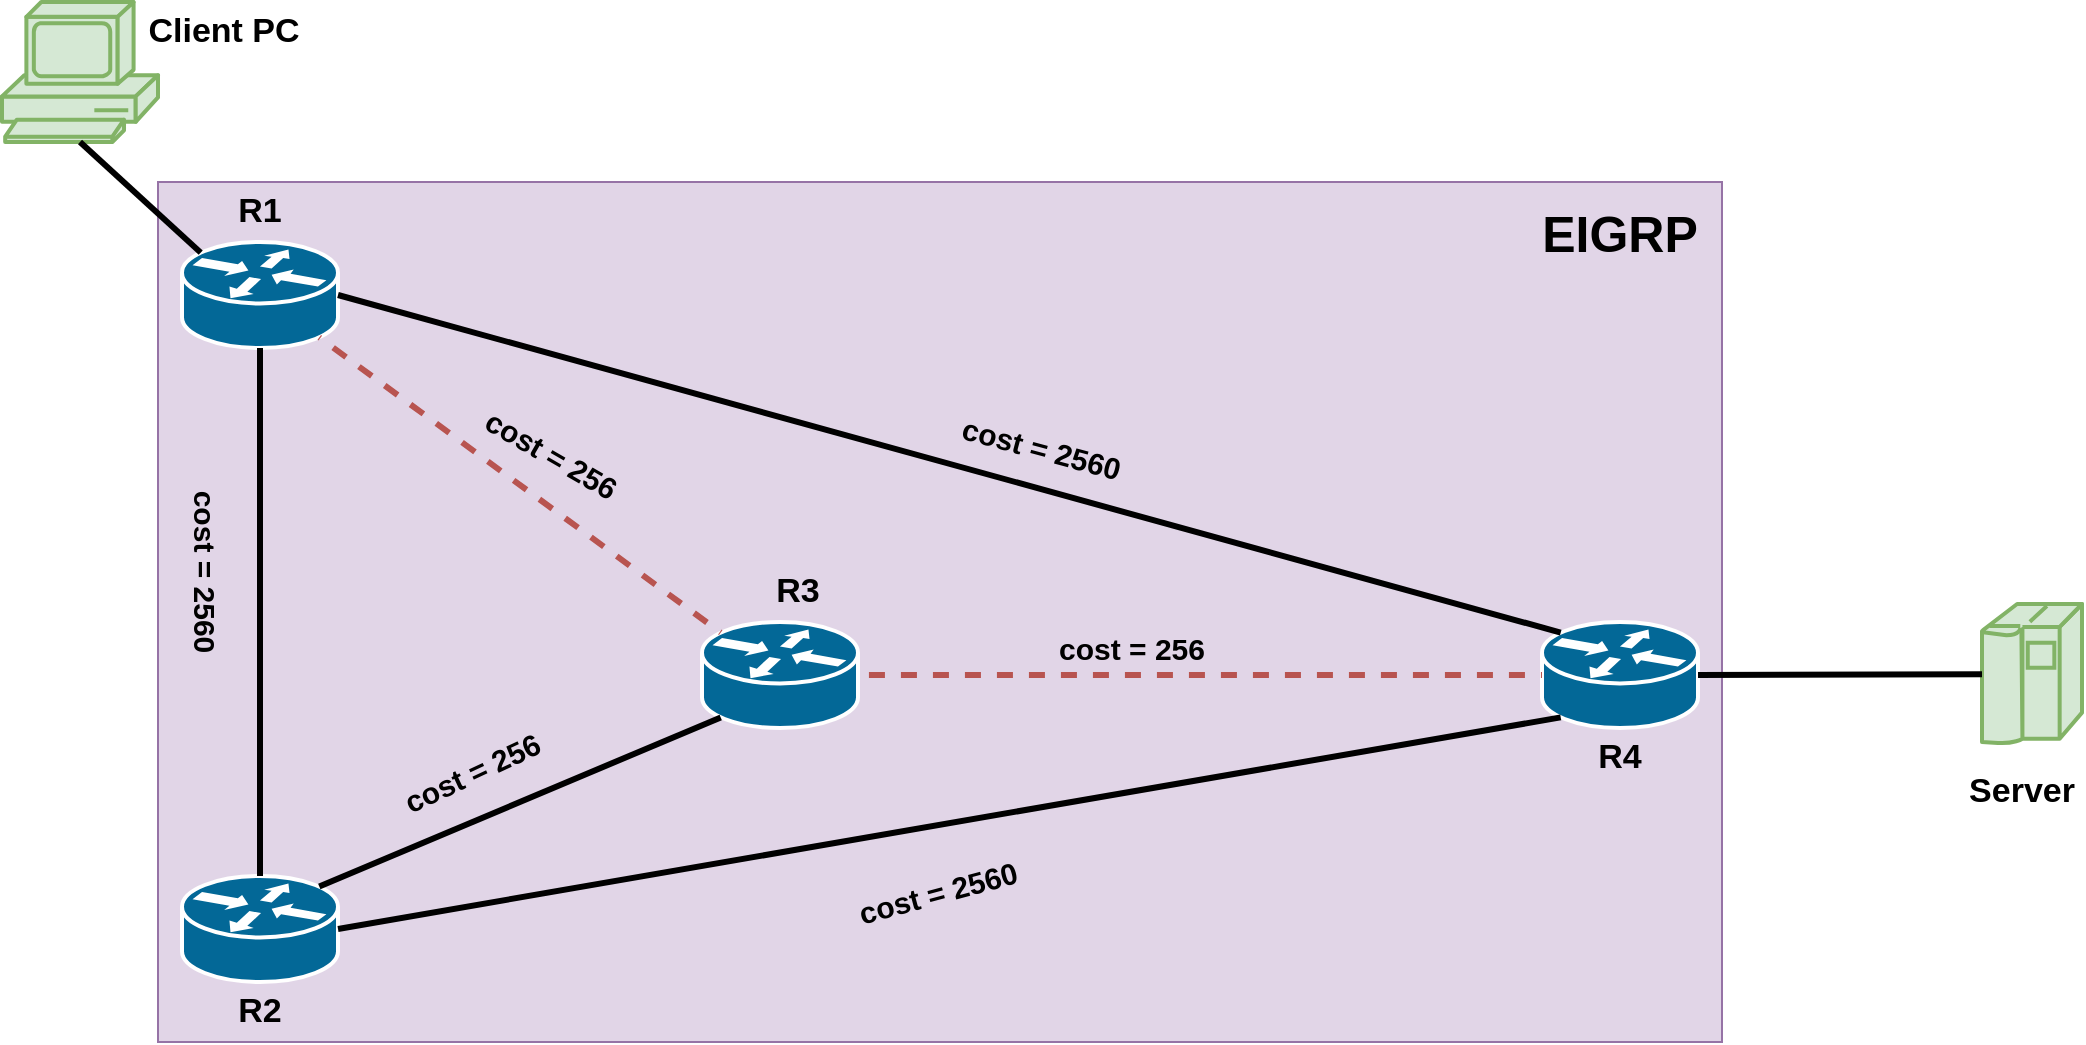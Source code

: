 <mxfile version="24.7.17">
  <diagram name="Page-1" id="c37626ed-c26b-45fb-9056-f9ebc6bb27b6">
    <mxGraphModel dx="1331" dy="749" grid="1" gridSize="10" guides="1" tooltips="1" connect="1" arrows="1" fold="1" page="1" pageScale="1" pageWidth="1100" pageHeight="850" background="none" math="0" shadow="0">
      <root>
        <mxCell id="0" />
        <mxCell id="1" parent="0" />
        <mxCell id="OxQzBh-b-nfqq8U-ed49-32" value="" style="rounded=0;whiteSpace=wrap;html=1;fillColor=#e1d5e7;strokeColor=#9673a6;" vertex="1" parent="1">
          <mxGeometry x="108" y="130" width="782" height="430" as="geometry" />
        </mxCell>
        <mxCell id="1c7a67bf8fd3230f-46" value="" style="shape=mxgraph.cisco.routers.router;html=1;dashed=0;fillColor=#036897;strokeColor=#ffffff;strokeWidth=2;verticalLabelPosition=bottom;verticalAlign=top;rounded=0;shadow=0;comic=0;fontFamily=Verdana;fontSize=12;" parent="1" vertex="1">
          <mxGeometry x="120" y="477" width="78" height="53" as="geometry" />
        </mxCell>
        <mxCell id="1c7a67bf8fd3230f-47" value="" style="shape=mxgraph.cisco.routers.router;html=1;dashed=0;fillColor=#036897;strokeColor=#ffffff;strokeWidth=2;verticalLabelPosition=bottom;verticalAlign=top;rounded=0;shadow=0;comic=0;fontFamily=Verdana;fontSize=12;" parent="1" vertex="1">
          <mxGeometry x="120" y="160" width="78" height="53" as="geometry" />
        </mxCell>
        <mxCell id="1c7a67bf8fd3230f-48" value="" style="shape=mxgraph.cisco.routers.router;html=1;dashed=0;fillColor=#036897;strokeColor=#ffffff;strokeWidth=2;verticalLabelPosition=bottom;verticalAlign=top;rounded=0;shadow=0;comic=0;fontFamily=Verdana;fontSize=12;" parent="1" vertex="1">
          <mxGeometry x="800" y="350" width="78" height="53" as="geometry" />
        </mxCell>
        <mxCell id="OxQzBh-b-nfqq8U-ed49-1" value="" style="shape=mxgraph.cisco.routers.router;html=1;dashed=0;fillColor=#036897;strokeColor=#ffffff;strokeWidth=2;verticalLabelPosition=bottom;verticalAlign=top;rounded=0;shadow=0;comic=0;fontFamily=Verdana;fontSize=12;" vertex="1" parent="1">
          <mxGeometry x="380" y="350" width="78" height="53" as="geometry" />
        </mxCell>
        <mxCell id="OxQzBh-b-nfqq8U-ed49-4" value="" style="endArrow=none;html=1;rounded=0;exitX=1;exitY=0.5;exitDx=0;exitDy=0;exitPerimeter=0;entryX=0.12;entryY=0.1;entryDx=0;entryDy=0;entryPerimeter=0;strokeWidth=3;" edge="1" parent="1" source="1c7a67bf8fd3230f-47" target="1c7a67bf8fd3230f-48">
          <mxGeometry width="50" height="50" relative="1" as="geometry">
            <mxPoint x="650" y="410" as="sourcePoint" />
            <mxPoint x="700" y="360" as="targetPoint" />
          </mxGeometry>
        </mxCell>
        <mxCell id="OxQzBh-b-nfqq8U-ed49-5" value="" style="endArrow=none;html=1;rounded=0;exitX=1;exitY=0.5;exitDx=0;exitDy=0;exitPerimeter=0;entryX=0.12;entryY=0.9;entryDx=0;entryDy=0;entryPerimeter=0;strokeWidth=3;" edge="1" parent="1" source="1c7a67bf8fd3230f-46" target="1c7a67bf8fd3230f-48">
          <mxGeometry width="50" height="50" relative="1" as="geometry">
            <mxPoint x="660" y="420" as="sourcePoint" />
            <mxPoint x="710" y="370" as="targetPoint" />
          </mxGeometry>
        </mxCell>
        <mxCell id="OxQzBh-b-nfqq8U-ed49-6" value="" style="endArrow=none;html=1;rounded=0;entryX=1;entryY=0.5;entryDx=0;entryDy=0;entryPerimeter=0;exitX=0;exitY=0.5;exitDx=0;exitDy=0;exitPerimeter=0;strokeWidth=3;flowAnimation=1;flowAnimationDirection=reverse;fillColor=#f8cecc;strokeColor=#b85450;" edge="1" parent="1" source="1c7a67bf8fd3230f-48" target="OxQzBh-b-nfqq8U-ed49-1">
          <mxGeometry width="50" height="50" relative="1" as="geometry">
            <mxPoint x="820" y="390" as="sourcePoint" />
            <mxPoint x="720" y="380" as="targetPoint" />
          </mxGeometry>
        </mxCell>
        <mxCell id="OxQzBh-b-nfqq8U-ed49-7" value="" style="endArrow=none;html=1;rounded=0;entryX=0.88;entryY=0.9;entryDx=0;entryDy=0;entryPerimeter=0;exitX=0.12;exitY=0.1;exitDx=0;exitDy=0;exitPerimeter=0;strokeWidth=3;flowAnimation=1;flowAnimationDirection=reverse;fillColor=#f8cecc;strokeColor=#b85450;" edge="1" parent="1" source="OxQzBh-b-nfqq8U-ed49-1" target="1c7a67bf8fd3230f-47">
          <mxGeometry width="50" height="50" relative="1" as="geometry">
            <mxPoint x="680" y="440" as="sourcePoint" />
            <mxPoint x="730" y="390" as="targetPoint" />
          </mxGeometry>
        </mxCell>
        <mxCell id="OxQzBh-b-nfqq8U-ed49-8" value="" style="endArrow=none;html=1;rounded=0;exitX=0.88;exitY=0.1;exitDx=0;exitDy=0;exitPerimeter=0;entryX=0.12;entryY=0.9;entryDx=0;entryDy=0;entryPerimeter=0;strokeWidth=3;" edge="1" parent="1" source="1c7a67bf8fd3230f-46" target="OxQzBh-b-nfqq8U-ed49-1">
          <mxGeometry width="50" height="50" relative="1" as="geometry">
            <mxPoint x="690" y="450" as="sourcePoint" />
            <mxPoint x="740" y="400" as="targetPoint" />
          </mxGeometry>
        </mxCell>
        <mxCell id="OxQzBh-b-nfqq8U-ed49-9" value="" style="endArrow=none;html=1;rounded=0;entryX=0.5;entryY=1;entryDx=0;entryDy=0;entryPerimeter=0;exitX=0.5;exitY=0;exitDx=0;exitDy=0;exitPerimeter=0;strokeWidth=3;" edge="1" parent="1" source="1c7a67bf8fd3230f-46" target="1c7a67bf8fd3230f-47">
          <mxGeometry width="50" height="50" relative="1" as="geometry">
            <mxPoint x="690" y="450" as="sourcePoint" />
            <mxPoint x="740" y="400" as="targetPoint" />
          </mxGeometry>
        </mxCell>
        <mxCell id="OxQzBh-b-nfqq8U-ed49-12" value="&lt;b&gt;&lt;font style=&quot;font-size: 17px;&quot;&gt;R1&lt;/font&gt;&lt;/b&gt;" style="text;strokeColor=none;align=center;fillColor=none;html=1;verticalAlign=middle;whiteSpace=wrap;rounded=0;" vertex="1" parent="1">
          <mxGeometry x="129" y="130" width="60" height="30" as="geometry" />
        </mxCell>
        <mxCell id="OxQzBh-b-nfqq8U-ed49-13" value="&lt;b&gt;&lt;font style=&quot;font-size: 17px;&quot;&gt;R2&lt;/font&gt;&lt;/b&gt;" style="text;strokeColor=none;align=center;fillColor=none;html=1;verticalAlign=middle;whiteSpace=wrap;rounded=0;" vertex="1" parent="1">
          <mxGeometry x="129" y="530" width="60" height="30" as="geometry" />
        </mxCell>
        <mxCell id="OxQzBh-b-nfqq8U-ed49-14" value="&lt;b&gt;&lt;font style=&quot;font-size: 17px;&quot;&gt;R3&lt;/font&gt;&lt;/b&gt;" style="text;strokeColor=none;align=center;fillColor=none;html=1;verticalAlign=middle;whiteSpace=wrap;rounded=0;" vertex="1" parent="1">
          <mxGeometry x="398" y="320" width="60" height="30" as="geometry" />
        </mxCell>
        <mxCell id="OxQzBh-b-nfqq8U-ed49-15" value="&lt;b&gt;&lt;font style=&quot;font-size: 17px;&quot;&gt;R4&lt;/font&gt;&lt;/b&gt;" style="text;strokeColor=none;align=center;fillColor=none;html=1;verticalAlign=middle;whiteSpace=wrap;rounded=0;" vertex="1" parent="1">
          <mxGeometry x="809" y="403" width="60" height="30" as="geometry" />
        </mxCell>
        <mxCell id="OxQzBh-b-nfqq8U-ed49-16" value="&lt;b&gt;&lt;font style=&quot;font-size: 15px;&quot;&gt;cost = 2560&lt;/font&gt;&lt;/b&gt;" style="text;strokeColor=none;align=center;fillColor=none;html=1;verticalAlign=middle;whiteSpace=wrap;rounded=0;rotation=15;" vertex="1" parent="1">
          <mxGeometry x="505" y="248" width="90" height="30" as="geometry" />
        </mxCell>
        <mxCell id="OxQzBh-b-nfqq8U-ed49-17" value="&lt;b&gt;&lt;font style=&quot;font-size: 15px;&quot;&gt;cost = 2560&lt;/font&gt;&lt;/b&gt;" style="text;strokeColor=none;align=center;fillColor=none;html=1;verticalAlign=middle;whiteSpace=wrap;rounded=0;rotation=90;" vertex="1" parent="1">
          <mxGeometry x="87" y="310" width="90" height="30" as="geometry" />
        </mxCell>
        <mxCell id="OxQzBh-b-nfqq8U-ed49-18" value="&lt;b&gt;&lt;font style=&quot;font-size: 15px;&quot;&gt;cost = 2560&lt;/font&gt;&lt;/b&gt;" style="text;strokeColor=none;align=center;fillColor=none;html=1;verticalAlign=middle;whiteSpace=wrap;rounded=0;rotation=-15;" vertex="1" parent="1">
          <mxGeometry x="453" y="470" width="90" height="30" as="geometry" />
        </mxCell>
        <mxCell id="OxQzBh-b-nfqq8U-ed49-20" value="&lt;b&gt;&lt;font style=&quot;font-size: 15px;&quot;&gt;cost = 256&lt;/font&gt;&lt;/b&gt;" style="text;strokeColor=none;align=center;fillColor=none;html=1;verticalAlign=middle;whiteSpace=wrap;rounded=0;rotation=0;" vertex="1" parent="1">
          <mxGeometry x="550" y="348" width="90" height="30" as="geometry" />
        </mxCell>
        <mxCell id="OxQzBh-b-nfqq8U-ed49-21" value="&lt;b&gt;&lt;font style=&quot;font-size: 15px;&quot;&gt;cost = 256&lt;/font&gt;&lt;/b&gt;" style="text;strokeColor=none;align=center;fillColor=none;html=1;verticalAlign=middle;whiteSpace=wrap;rounded=0;rotation=-25;" vertex="1" parent="1">
          <mxGeometry x="220" y="410" width="90" height="30" as="geometry" />
        </mxCell>
        <mxCell id="OxQzBh-b-nfqq8U-ed49-22" value="&lt;b&gt;&lt;font style=&quot;font-size: 15px;&quot;&gt;cost = 256&lt;/font&gt;&lt;/b&gt;" style="text;strokeColor=none;align=center;fillColor=none;html=1;verticalAlign=middle;whiteSpace=wrap;rounded=0;rotation=30;" vertex="1" parent="1">
          <mxGeometry x="260" y="251" width="90" height="30" as="geometry" />
        </mxCell>
        <mxCell id="OxQzBh-b-nfqq8U-ed49-26" value="" style="shape=mxgraph.cisco.computers_and_peripherals.pc;sketch=0;html=1;pointerEvents=1;dashed=0;fillColor=#d5e8d4;strokeColor=#82b366;strokeWidth=2;verticalLabelPosition=bottom;verticalAlign=top;align=center;outlineConnect=0;" vertex="1" parent="1">
          <mxGeometry x="30" y="40" width="78" height="70" as="geometry" />
        </mxCell>
        <mxCell id="OxQzBh-b-nfqq8U-ed49-28" value="" style="endArrow=none;html=1;rounded=0;entryX=0.5;entryY=1;entryDx=0;entryDy=0;entryPerimeter=0;exitX=0.12;exitY=0.1;exitDx=0;exitDy=0;exitPerimeter=0;strokeWidth=3;" edge="1" parent="1" source="1c7a67bf8fd3230f-47" target="OxQzBh-b-nfqq8U-ed49-26">
          <mxGeometry width="50" height="50" relative="1" as="geometry">
            <mxPoint x="169" y="487" as="sourcePoint" />
            <mxPoint x="169" y="223" as="targetPoint" />
          </mxGeometry>
        </mxCell>
        <mxCell id="OxQzBh-b-nfqq8U-ed49-29" value="" style="shape=mxgraph.cisco.computers_and_peripherals.ibm_mainframe;sketch=0;html=1;pointerEvents=1;dashed=0;fillColor=#d5e8d4;strokeColor=#82b366;strokeWidth=2;verticalLabelPosition=bottom;verticalAlign=top;align=center;outlineConnect=0;" vertex="1" parent="1">
          <mxGeometry x="1020" y="341" width="50" height="70" as="geometry" />
        </mxCell>
        <mxCell id="OxQzBh-b-nfqq8U-ed49-30" value="" style="endArrow=none;html=1;rounded=0;exitX=1;exitY=0.5;exitDx=0;exitDy=0;exitPerimeter=0;strokeWidth=3;" edge="1" parent="1" source="1c7a67bf8fd3230f-48" target="OxQzBh-b-nfqq8U-ed49-29">
          <mxGeometry width="50" height="50" relative="1" as="geometry">
            <mxPoint x="208" y="514" as="sourcePoint" />
            <mxPoint x="819" y="408" as="targetPoint" />
          </mxGeometry>
        </mxCell>
        <mxCell id="OxQzBh-b-nfqq8U-ed49-34" value="&lt;b&gt;&lt;font style=&quot;font-size: 25px;&quot;&gt;EIGRP&lt;/font&gt;&lt;/b&gt;" style="text;strokeColor=none;align=center;fillColor=none;html=1;verticalAlign=middle;whiteSpace=wrap;rounded=0;" vertex="1" parent="1">
          <mxGeometry x="809" y="140" width="60" height="30" as="geometry" />
        </mxCell>
        <mxCell id="OxQzBh-b-nfqq8U-ed49-35" value="&lt;b&gt;&lt;font style=&quot;font-size: 17px;&quot;&gt;Client PC&lt;/font&gt;&lt;/b&gt;" style="text;strokeColor=none;align=center;fillColor=none;html=1;verticalAlign=middle;whiteSpace=wrap;rounded=0;" vertex="1" parent="1">
          <mxGeometry x="102" y="40" width="78" height="30" as="geometry" />
        </mxCell>
        <mxCell id="OxQzBh-b-nfqq8U-ed49-36" value="&lt;b&gt;&lt;font style=&quot;font-size: 17px;&quot;&gt;Server&lt;/font&gt;&lt;/b&gt;" style="text;strokeColor=none;align=center;fillColor=none;html=1;verticalAlign=middle;whiteSpace=wrap;rounded=0;" vertex="1" parent="1">
          <mxGeometry x="1010" y="420" width="60" height="30" as="geometry" />
        </mxCell>
      </root>
    </mxGraphModel>
  </diagram>
</mxfile>
